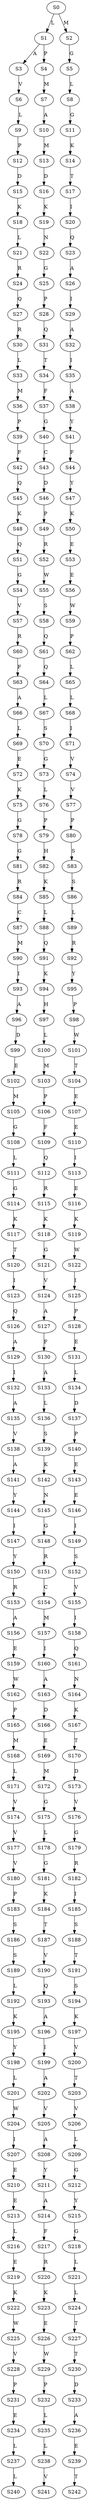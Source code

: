 strict digraph  {
	S0 -> S1 [ label = L ];
	S0 -> S2 [ label = M ];
	S1 -> S3 [ label = A ];
	S1 -> S4 [ label = P ];
	S2 -> S5 [ label = G ];
	S3 -> S6 [ label = V ];
	S4 -> S7 [ label = M ];
	S5 -> S8 [ label = L ];
	S6 -> S9 [ label = L ];
	S7 -> S10 [ label = A ];
	S8 -> S11 [ label = G ];
	S9 -> S12 [ label = P ];
	S10 -> S13 [ label = M ];
	S11 -> S14 [ label = K ];
	S12 -> S15 [ label = D ];
	S13 -> S16 [ label = D ];
	S14 -> S17 [ label = T ];
	S15 -> S18 [ label = K ];
	S16 -> S19 [ label = K ];
	S17 -> S20 [ label = I ];
	S18 -> S21 [ label = L ];
	S19 -> S22 [ label = N ];
	S20 -> S23 [ label = Q ];
	S21 -> S24 [ label = R ];
	S22 -> S25 [ label = G ];
	S23 -> S26 [ label = A ];
	S24 -> S27 [ label = Q ];
	S25 -> S28 [ label = P ];
	S26 -> S29 [ label = I ];
	S27 -> S30 [ label = R ];
	S28 -> S31 [ label = Q ];
	S29 -> S32 [ label = A ];
	S30 -> S33 [ label = L ];
	S31 -> S34 [ label = T ];
	S32 -> S35 [ label = I ];
	S33 -> S36 [ label = M ];
	S34 -> S37 [ label = F ];
	S35 -> S38 [ label = A ];
	S36 -> S39 [ label = P ];
	S37 -> S40 [ label = G ];
	S38 -> S41 [ label = Y ];
	S39 -> S42 [ label = F ];
	S40 -> S43 [ label = C ];
	S41 -> S44 [ label = F ];
	S42 -> S45 [ label = Q ];
	S43 -> S46 [ label = D ];
	S44 -> S47 [ label = Y ];
	S45 -> S48 [ label = K ];
	S46 -> S49 [ label = P ];
	S47 -> S50 [ label = K ];
	S48 -> S51 [ label = Q ];
	S49 -> S52 [ label = R ];
	S50 -> S53 [ label = E ];
	S51 -> S54 [ label = G ];
	S52 -> S55 [ label = W ];
	S53 -> S56 [ label = E ];
	S54 -> S57 [ label = V ];
	S55 -> S58 [ label = S ];
	S56 -> S59 [ label = W ];
	S57 -> S60 [ label = R ];
	S58 -> S61 [ label = Q ];
	S59 -> S62 [ label = P ];
	S60 -> S63 [ label = F ];
	S61 -> S64 [ label = Q ];
	S62 -> S65 [ label = L ];
	S63 -> S66 [ label = A ];
	S64 -> S67 [ label = L ];
	S65 -> S68 [ label = L ];
	S66 -> S69 [ label = L ];
	S67 -> S70 [ label = S ];
	S68 -> S71 [ label = I ];
	S69 -> S72 [ label = E ];
	S70 -> S73 [ label = G ];
	S71 -> S74 [ label = V ];
	S72 -> S75 [ label = K ];
	S73 -> S76 [ label = L ];
	S74 -> S77 [ label = V ];
	S75 -> S78 [ label = G ];
	S76 -> S79 [ label = P ];
	S77 -> S80 [ label = P ];
	S78 -> S81 [ label = G ];
	S79 -> S82 [ label = H ];
	S80 -> S83 [ label = S ];
	S81 -> S84 [ label = R ];
	S82 -> S85 [ label = K ];
	S83 -> S86 [ label = S ];
	S84 -> S87 [ label = C ];
	S85 -> S88 [ label = L ];
	S86 -> S89 [ label = L ];
	S87 -> S90 [ label = M ];
	S88 -> S91 [ label = Q ];
	S89 -> S92 [ label = R ];
	S90 -> S93 [ label = I ];
	S91 -> S94 [ label = K ];
	S92 -> S95 [ label = Y ];
	S93 -> S96 [ label = A ];
	S94 -> S97 [ label = H ];
	S95 -> S98 [ label = P ];
	S96 -> S99 [ label = D ];
	S97 -> S100 [ label = L ];
	S98 -> S101 [ label = W ];
	S99 -> S102 [ label = E ];
	S100 -> S103 [ label = M ];
	S101 -> S104 [ label = T ];
	S102 -> S105 [ label = M ];
	S103 -> S106 [ label = P ];
	S104 -> S107 [ label = E ];
	S105 -> S108 [ label = G ];
	S106 -> S109 [ label = F ];
	S107 -> S110 [ label = E ];
	S108 -> S111 [ label = L ];
	S109 -> S112 [ label = Q ];
	S110 -> S113 [ label = I ];
	S111 -> S114 [ label = G ];
	S112 -> S115 [ label = R ];
	S113 -> S116 [ label = E ];
	S114 -> S117 [ label = K ];
	S115 -> S118 [ label = K ];
	S116 -> S119 [ label = K ];
	S117 -> S120 [ label = T ];
	S118 -> S121 [ label = G ];
	S119 -> S122 [ label = W ];
	S120 -> S123 [ label = I ];
	S121 -> S124 [ label = V ];
	S122 -> S125 [ label = I ];
	S123 -> S126 [ label = Q ];
	S124 -> S127 [ label = A ];
	S125 -> S128 [ label = P ];
	S126 -> S129 [ label = A ];
	S127 -> S130 [ label = F ];
	S128 -> S131 [ label = E ];
	S129 -> S132 [ label = I ];
	S130 -> S133 [ label = A ];
	S131 -> S134 [ label = L ];
	S132 -> S135 [ label = A ];
	S133 -> S136 [ label = L ];
	S134 -> S137 [ label = D ];
	S135 -> S138 [ label = V ];
	S136 -> S139 [ label = S ];
	S137 -> S140 [ label = P ];
	S138 -> S141 [ label = A ];
	S139 -> S142 [ label = K ];
	S140 -> S143 [ label = E ];
	S141 -> S144 [ label = Y ];
	S142 -> S145 [ label = N ];
	S143 -> S146 [ label = E ];
	S144 -> S147 [ label = I ];
	S145 -> S148 [ label = G ];
	S146 -> S149 [ label = I ];
	S147 -> S150 [ label = Y ];
	S148 -> S151 [ label = R ];
	S149 -> S152 [ label = S ];
	S150 -> S153 [ label = R ];
	S151 -> S154 [ label = C ];
	S152 -> S155 [ label = V ];
	S153 -> S156 [ label = A ];
	S154 -> S157 [ label = M ];
	S155 -> S158 [ label = I ];
	S156 -> S159 [ label = E ];
	S157 -> S160 [ label = I ];
	S158 -> S161 [ label = Q ];
	S159 -> S162 [ label = W ];
	S160 -> S163 [ label = A ];
	S161 -> S164 [ label = N ];
	S162 -> S165 [ label = P ];
	S163 -> S166 [ label = D ];
	S164 -> S167 [ label = K ];
	S165 -> S168 [ label = M ];
	S166 -> S169 [ label = E ];
	S167 -> S170 [ label = T ];
	S168 -> S171 [ label = L ];
	S169 -> S172 [ label = M ];
	S170 -> S173 [ label = D ];
	S171 -> S174 [ label = V ];
	S172 -> S175 [ label = G ];
	S173 -> S176 [ label = V ];
	S174 -> S177 [ label = V ];
	S175 -> S178 [ label = L ];
	S176 -> S179 [ label = G ];
	S177 -> S180 [ label = V ];
	S178 -> S181 [ label = G ];
	S179 -> S182 [ label = R ];
	S180 -> S183 [ label = P ];
	S181 -> S184 [ label = K ];
	S182 -> S185 [ label = I ];
	S183 -> S186 [ label = S ];
	S184 -> S187 [ label = T ];
	S185 -> S188 [ label = S ];
	S186 -> S189 [ label = S ];
	S187 -> S190 [ label = V ];
	S188 -> S191 [ label = T ];
	S189 -> S192 [ label = L ];
	S190 -> S193 [ label = Q ];
	S191 -> S194 [ label = S ];
	S192 -> S195 [ label = K ];
	S193 -> S196 [ label = A ];
	S194 -> S197 [ label = K ];
	S195 -> S198 [ label = Y ];
	S196 -> S199 [ label = I ];
	S197 -> S200 [ label = V ];
	S198 -> S201 [ label = L ];
	S199 -> S202 [ label = A ];
	S200 -> S203 [ label = T ];
	S201 -> S204 [ label = W ];
	S202 -> S205 [ label = V ];
	S203 -> S206 [ label = V ];
	S204 -> S207 [ label = I ];
	S205 -> S208 [ label = A ];
	S206 -> S209 [ label = L ];
	S207 -> S210 [ label = E ];
	S208 -> S211 [ label = Y ];
	S209 -> S212 [ label = G ];
	S210 -> S213 [ label = E ];
	S211 -> S214 [ label = A ];
	S212 -> S215 [ label = Y ];
	S213 -> S216 [ label = L ];
	S214 -> S217 [ label = F ];
	S215 -> S218 [ label = G ];
	S216 -> S219 [ label = E ];
	S217 -> S220 [ label = R ];
	S218 -> S221 [ label = L ];
	S219 -> S222 [ label = K ];
	S220 -> S223 [ label = K ];
	S221 -> S224 [ label = L ];
	S222 -> S225 [ label = W ];
	S223 -> S226 [ label = E ];
	S224 -> S227 [ label = T ];
	S225 -> S228 [ label = V ];
	S226 -> S229 [ label = W ];
	S227 -> S230 [ label = T ];
	S228 -> S231 [ label = P ];
	S229 -> S232 [ label = P ];
	S230 -> S233 [ label = D ];
	S231 -> S234 [ label = E ];
	S232 -> S235 [ label = L ];
	S233 -> S236 [ label = A ];
	S234 -> S237 [ label = L ];
	S235 -> S238 [ label = L ];
	S236 -> S239 [ label = E ];
	S237 -> S240 [ label = L ];
	S238 -> S241 [ label = V ];
	S239 -> S242 [ label = T ];
}
